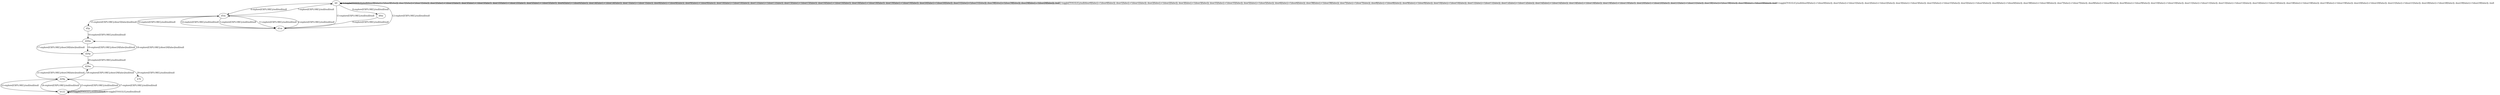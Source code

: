 # Total number of goals covered by this test: 5
# d29m --> d29p
# b122 --> b122
# b122 --> d29p
# d29p --> b122
# d29p --> d29m

digraph g {
"b0" -> "b0" [label = "1-toggle[TOGGLE];/null/door0[false]:=!(door0[false]); door1[false]:=!(door1[false]); door2[false]:=!(door2[false]); door3[false]:=!(door3[false]); door35[false]:=!(door35[false]); door5[false]:=!(door5[false]); door6[false]:=!(door6[false]); door38[false]:=!(door38[false]); door7[false]:=!(door7[false]); door8[false]:=!(door8[false]); door9[false]:=!(door9[false]); door10[false]:=!(door10[false]); door11[false]:=!(door11[false]); door15[false]:=!(door15[false]); door16[false]:=!(door16[false]); door18[false]:=!(door18[false]); door19[false]:=!(door19[false]); door20[false]:=!(door20[false]); door21[false]:=!(door21[false]); door28[false]:=!(door28[false]); door29[false]:=!(door29[false]); /null"];
"b0" -> "b0" [label = "2-toggle[TOGGLE];/null/door0[false]:=!(door0[false]); door1[false]:=!(door1[false]); door2[false]:=!(door2[false]); door3[false]:=!(door3[false]); door35[false]:=!(door35[false]); door5[false]:=!(door5[false]); door6[false]:=!(door6[false]); door38[false]:=!(door38[false]); door7[false]:=!(door7[false]); door8[false]:=!(door8[false]); door9[false]:=!(door9[false]); door10[false]:=!(door10[false]); door11[false]:=!(door11[false]); door15[false]:=!(door15[false]); door16[false]:=!(door16[false]); door18[false]:=!(door18[false]); door19[false]:=!(door19[false]); door20[false]:=!(door20[false]); door21[false]:=!(door21[false]); door28[false]:=!(door28[false]); door29[false]:=!(door29[false]); /null"];
"b0" -> "b0" [label = "3-toggle[TOGGLE];/null/door0[false]:=!(door0[false]); door1[false]:=!(door1[false]); door2[false]:=!(door2[false]); door3[false]:=!(door3[false]); door35[false]:=!(door35[false]); door5[false]:=!(door5[false]); door6[false]:=!(door6[false]); door38[false]:=!(door38[false]); door7[false]:=!(door7[false]); door8[false]:=!(door8[false]); door9[false]:=!(door9[false]); door10[false]:=!(door10[false]); door11[false]:=!(door11[false]); door15[false]:=!(door15[false]); door16[false]:=!(door16[false]); door18[false]:=!(door18[false]); door19[false]:=!(door19[false]); door20[false]:=!(door20[false]); door21[false]:=!(door21[false]); door28[false]:=!(door28[false]); door29[false]:=!(door29[false]); /null"];
"b0" -> "d5m" [label = "4-explore[EXPLORE];/null/null/null"];
"d5m" -> "d1m" [label = "5-explore[EXPLORE];/null/null/null"];
"d1m" -> "d5m" [label = "6-explore[EXPLORE];/null/null/null"];
"d5m" -> "b0" [label = "7-explore[EXPLORE];/null/null/null"];
"b0" -> "d0m" [label = "8-explore[EXPLORE];/null/null/null"];
"d0m" -> "d1m" [label = "9-explore[EXPLORE];/null/null/null"];
"d1m" -> "d5m" [label = "10-explore[EXPLORE];/null/null/null"];
"d5m" -> "d1m" [label = "11-explore[EXPLORE];/null/null/null"];
"d1m" -> "b0" [label = "12-explore[EXPLORE];/null/null/null"];
"b0" -> "d1m" [label = "13-explore[EXPLORE];/null/null/null"];
"d1m" -> "d5m" [label = "14-explore[EXPLORE];/null/null/null"];
"d5m" -> "d5p" [label = "15-explore[EXPLORE];/door5[false]/null/null"];
"d5p" -> "d20m" [label = "16-explore[EXPLORE];/null/null/null"];
"d20m" -> "d20p" [label = "17-explore[EXPLORE];/door20[false]/null/null"];
"d20p" -> "d20m" [label = "18-explore[EXPLORE];/door20[false]/null/null"];
"d20m" -> "d20p" [label = "19-explore[EXPLORE];/door20[false]/null/null"];
"d20p" -> "d29m" [label = "20-explore[EXPLORE];/null/null/null"];
"d29m" -> "d29p" [label = "21-explore[EXPLORE];/door29[false]/null/null"];
"d29p" -> "b122" [label = "22-explore[EXPLORE];/null/null/null"];
"b122" -> "d29p" [label = "23-explore[EXPLORE];/null/null/null"];
"d29p" -> "b122" [label = "24-explore[EXPLORE];/null/null/null"];
"b122" -> "b122" [label = "25-toggle[TOGGLE];/null/null/null"];
"b122" -> "b122" [label = "26-toggle[TOGGLE];/null/null/null"];
"b122" -> "d29p" [label = "27-explore[EXPLORE];/null/null/null"];
"d29p" -> "d29m" [label = "28-explore[EXPLORE];/door29[false]/null/null"];
"d29m" -> "b76" [label = "29-explore[EXPLORE];/null/null/null"];
}